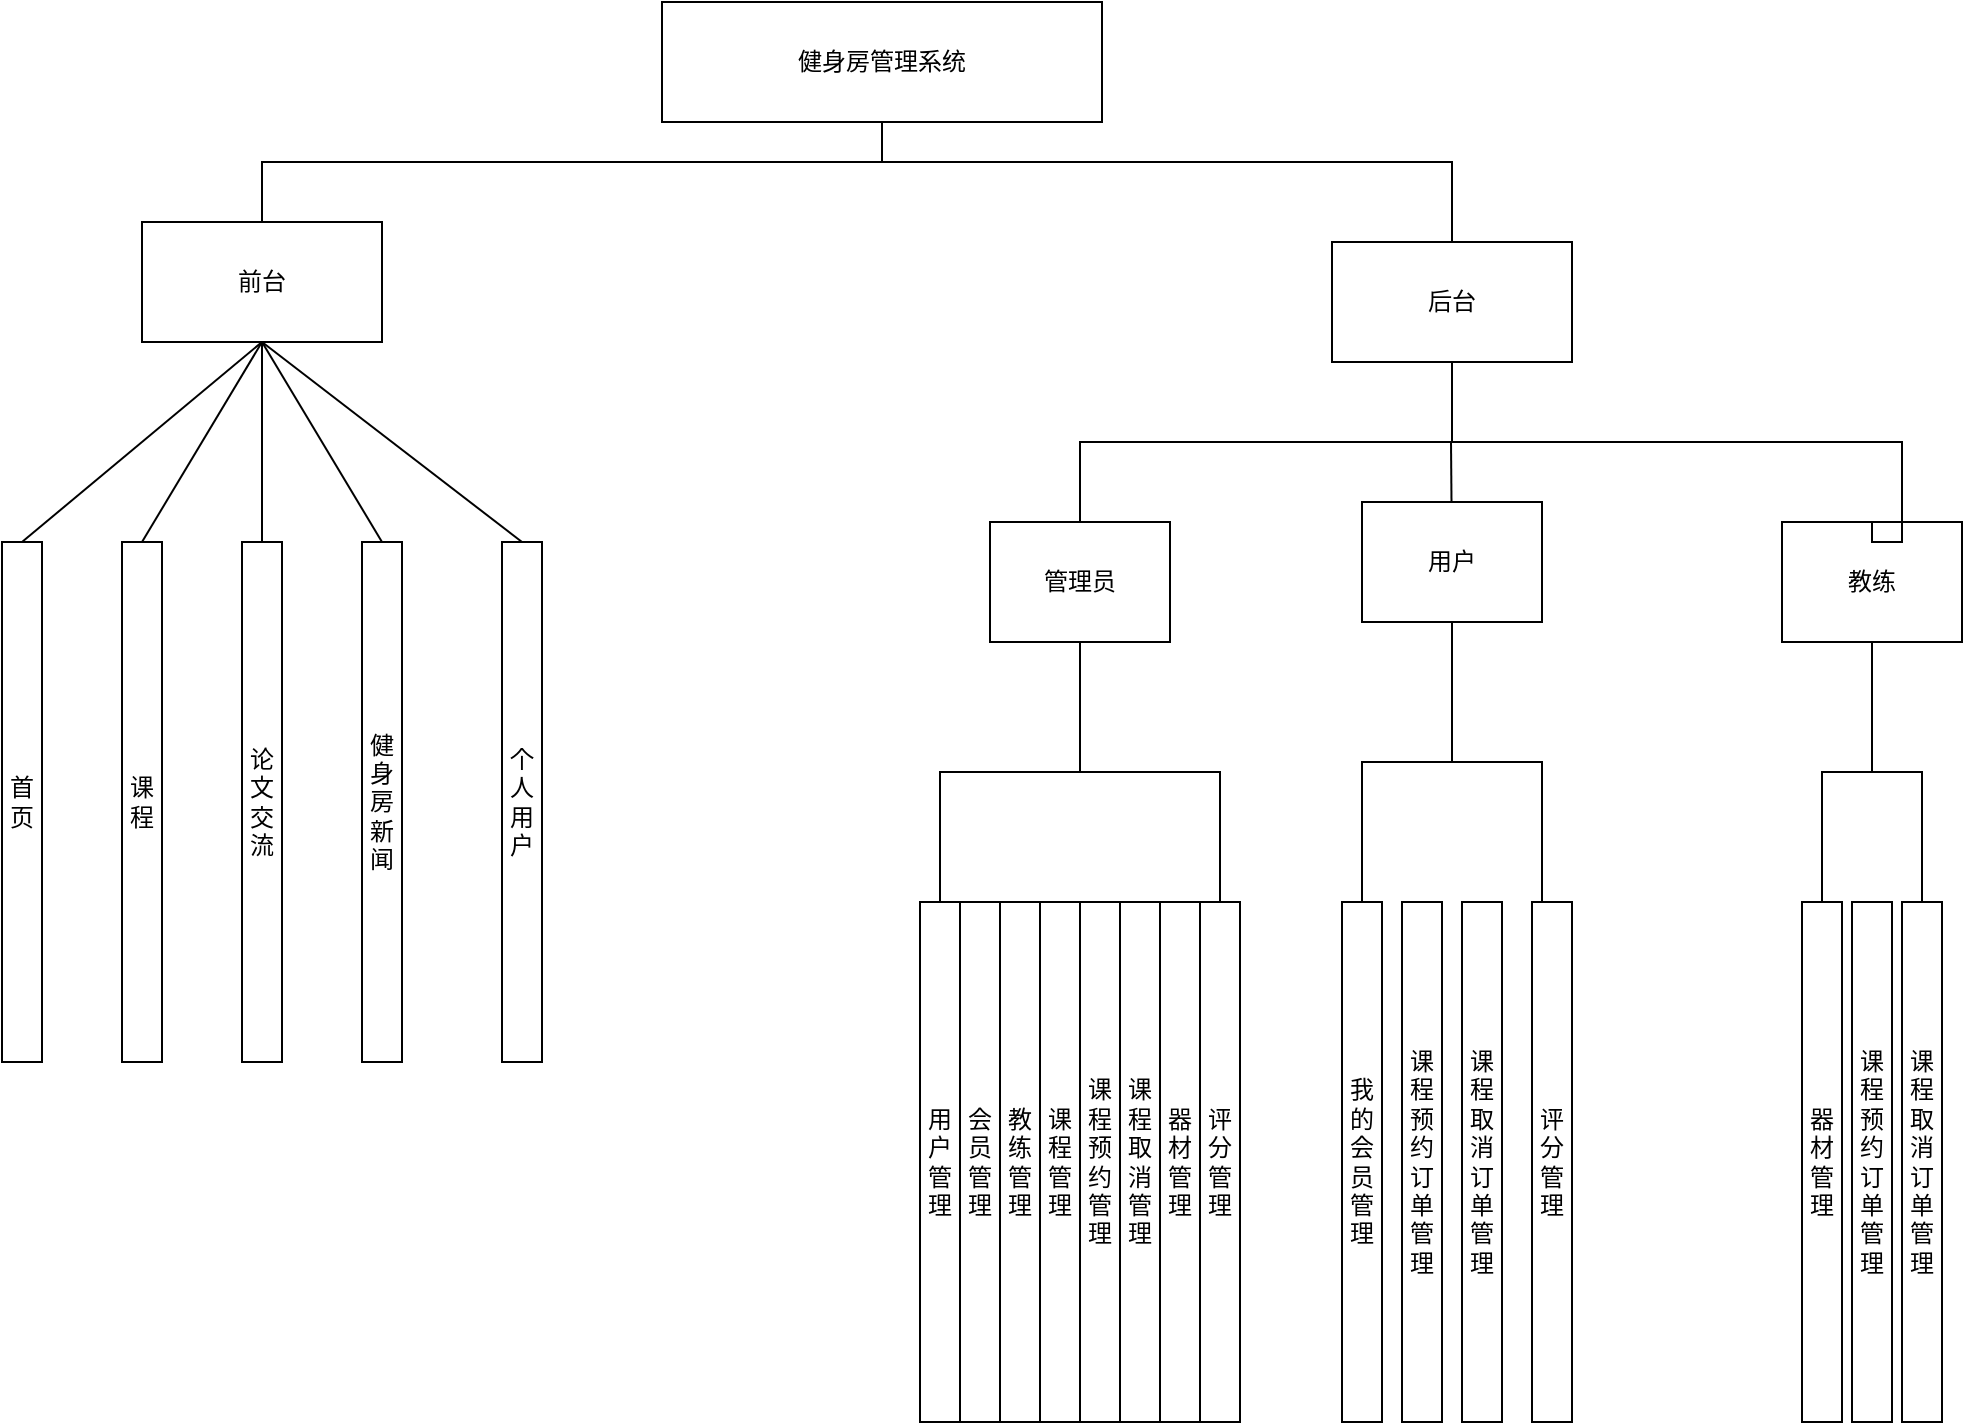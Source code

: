 <mxfile version="21.2.9" type="github">
  <diagram id="C5RBs43oDa-KdzZeNtuy" name="Page-1">
    <mxGraphModel dx="1877" dy="549" grid="1" gridSize="10" guides="1" tooltips="1" connect="1" arrows="1" fold="1" page="1" pageScale="1" pageWidth="827" pageHeight="1169" math="0" shadow="0">
      <root>
        <mxCell id="WIyWlLk6GJQsqaUBKTNV-0" />
        <mxCell id="WIyWlLk6GJQsqaUBKTNV-1" parent="WIyWlLk6GJQsqaUBKTNV-0" />
        <mxCell id="nZ51j15sCDu5E5TrFc1G-3" style="edgeStyle=orthogonalEdgeStyle;rounded=0;orthogonalLoop=1;jettySize=auto;html=1;endArrow=none;endFill=0;" parent="WIyWlLk6GJQsqaUBKTNV-1" source="nZ51j15sCDu5E5TrFc1G-0" target="nZ51j15sCDu5E5TrFc1G-1" edge="1">
          <mxGeometry relative="1" as="geometry">
            <mxPoint x="360" y="140" as="targetPoint" />
            <Array as="points">
              <mxPoint x="360" y="130" />
              <mxPoint x="50" y="130" />
            </Array>
          </mxGeometry>
        </mxCell>
        <mxCell id="nZ51j15sCDu5E5TrFc1G-0" value="健身房管理系统" style="rounded=0;whiteSpace=wrap;html=1;" parent="WIyWlLk6GJQsqaUBKTNV-1" vertex="1">
          <mxGeometry x="250" y="50" width="220" height="60" as="geometry" />
        </mxCell>
        <mxCell id="nZ51j15sCDu5E5TrFc1G-1" value="前台" style="rounded=0;whiteSpace=wrap;html=1;" parent="WIyWlLk6GJQsqaUBKTNV-1" vertex="1">
          <mxGeometry x="-10" y="160" width="120" height="60" as="geometry" />
        </mxCell>
        <mxCell id="nZ51j15sCDu5E5TrFc1G-2" value="后台" style="rounded=0;whiteSpace=wrap;html=1;" parent="WIyWlLk6GJQsqaUBKTNV-1" vertex="1">
          <mxGeometry x="585" y="170" width="120" height="60" as="geometry" />
        </mxCell>
        <mxCell id="nZ51j15sCDu5E5TrFc1G-4" value="" style="endArrow=none;html=1;rounded=0;entryX=0.5;entryY=0;entryDx=0;entryDy=0;edgeStyle=orthogonalEdgeStyle;endFill=0;" parent="WIyWlLk6GJQsqaUBKTNV-1" target="nZ51j15sCDu5E5TrFc1G-2" edge="1">
          <mxGeometry width="50" height="50" relative="1" as="geometry">
            <mxPoint x="360" y="110" as="sourcePoint" />
            <mxPoint x="440" y="260" as="targetPoint" />
            <Array as="points">
              <mxPoint x="360" y="130" />
              <mxPoint x="645" y="130" />
            </Array>
          </mxGeometry>
        </mxCell>
        <mxCell id="nZ51j15sCDu5E5TrFc1G-5" value="首页" style="rounded=0;whiteSpace=wrap;html=1;" parent="WIyWlLk6GJQsqaUBKTNV-1" vertex="1">
          <mxGeometry x="-80" y="320" width="20" height="260" as="geometry" />
        </mxCell>
        <mxCell id="nZ51j15sCDu5E5TrFc1G-6" value="课程" style="rounded=0;whiteSpace=wrap;html=1;" parent="WIyWlLk6GJQsqaUBKTNV-1" vertex="1">
          <mxGeometry x="-20" y="320" width="20" height="260" as="geometry" />
        </mxCell>
        <mxCell id="nZ51j15sCDu5E5TrFc1G-7" value="论文交流" style="rounded=0;whiteSpace=wrap;html=1;" parent="WIyWlLk6GJQsqaUBKTNV-1" vertex="1">
          <mxGeometry x="40" y="320" width="20" height="260" as="geometry" />
        </mxCell>
        <mxCell id="nZ51j15sCDu5E5TrFc1G-8" value="健身房新闻" style="rounded=0;whiteSpace=wrap;html=1;" parent="WIyWlLk6GJQsqaUBKTNV-1" vertex="1">
          <mxGeometry x="100" y="320" width="20" height="260" as="geometry" />
        </mxCell>
        <mxCell id="nZ51j15sCDu5E5TrFc1G-9" value="个人用户" style="rounded=0;whiteSpace=wrap;html=1;" parent="WIyWlLk6GJQsqaUBKTNV-1" vertex="1">
          <mxGeometry x="170" y="320" width="20" height="260" as="geometry" />
        </mxCell>
        <mxCell id="nZ51j15sCDu5E5TrFc1G-10" value="" style="endArrow=none;html=1;rounded=0;exitX=0.5;exitY=1;exitDx=0;exitDy=0;entryX=0.5;entryY=0;entryDx=0;entryDy=0;endFill=0;" parent="WIyWlLk6GJQsqaUBKTNV-1" source="nZ51j15sCDu5E5TrFc1G-1" target="nZ51j15sCDu5E5TrFc1G-5" edge="1">
          <mxGeometry width="50" height="50" relative="1" as="geometry">
            <mxPoint x="360" y="370" as="sourcePoint" />
            <mxPoint x="410" y="320" as="targetPoint" />
          </mxGeometry>
        </mxCell>
        <mxCell id="nZ51j15sCDu5E5TrFc1G-11" value="" style="endArrow=none;html=1;rounded=0;entryX=0.5;entryY=0;entryDx=0;entryDy=0;endFill=0;" parent="WIyWlLk6GJQsqaUBKTNV-1" target="nZ51j15sCDu5E5TrFc1G-6" edge="1">
          <mxGeometry width="50" height="50" relative="1" as="geometry">
            <mxPoint x="50" y="220" as="sourcePoint" />
            <mxPoint x="410" y="320" as="targetPoint" />
          </mxGeometry>
        </mxCell>
        <mxCell id="nZ51j15sCDu5E5TrFc1G-12" value="" style="endArrow=none;html=1;rounded=0;exitX=0.5;exitY=1;exitDx=0;exitDy=0;entryX=0.5;entryY=0;entryDx=0;entryDy=0;endFill=0;" parent="WIyWlLk6GJQsqaUBKTNV-1" source="nZ51j15sCDu5E5TrFc1G-1" target="nZ51j15sCDu5E5TrFc1G-7" edge="1">
          <mxGeometry width="50" height="50" relative="1" as="geometry">
            <mxPoint x="360" y="370" as="sourcePoint" />
            <mxPoint x="410" y="320" as="targetPoint" />
          </mxGeometry>
        </mxCell>
        <mxCell id="nZ51j15sCDu5E5TrFc1G-13" value="" style="endArrow=none;html=1;rounded=0;entryX=0.5;entryY=0;entryDx=0;entryDy=0;" parent="WIyWlLk6GJQsqaUBKTNV-1" target="nZ51j15sCDu5E5TrFc1G-8" edge="1">
          <mxGeometry width="50" height="50" relative="1" as="geometry">
            <mxPoint x="50" y="220" as="sourcePoint" />
            <mxPoint x="410" y="220" as="targetPoint" />
          </mxGeometry>
        </mxCell>
        <mxCell id="nZ51j15sCDu5E5TrFc1G-14" value="" style="endArrow=none;html=1;rounded=0;entryX=0.5;entryY=0;entryDx=0;entryDy=0;" parent="WIyWlLk6GJQsqaUBKTNV-1" target="nZ51j15sCDu5E5TrFc1G-9" edge="1">
          <mxGeometry width="50" height="50" relative="1" as="geometry">
            <mxPoint x="50" y="220" as="sourcePoint" />
            <mxPoint x="410" y="220" as="targetPoint" />
          </mxGeometry>
        </mxCell>
        <mxCell id="nZ51j15sCDu5E5TrFc1G-15" value="管理员" style="rounded=0;whiteSpace=wrap;html=1;" parent="WIyWlLk6GJQsqaUBKTNV-1" vertex="1">
          <mxGeometry x="414" y="310" width="90" height="60" as="geometry" />
        </mxCell>
        <mxCell id="nZ51j15sCDu5E5TrFc1G-25" value="教练" style="rounded=0;whiteSpace=wrap;html=1;" parent="WIyWlLk6GJQsqaUBKTNV-1" vertex="1">
          <mxGeometry x="810" y="310" width="90" height="60" as="geometry" />
        </mxCell>
        <mxCell id="nZ51j15sCDu5E5TrFc1G-27" value="会员管理" style="rounded=0;whiteSpace=wrap;html=1;" parent="WIyWlLk6GJQsqaUBKTNV-1" vertex="1">
          <mxGeometry x="399" y="500" width="20" height="260" as="geometry" />
        </mxCell>
        <mxCell id="nZ51j15sCDu5E5TrFc1G-28" value="用户管理" style="rounded=0;whiteSpace=wrap;html=1;" parent="WIyWlLk6GJQsqaUBKTNV-1" vertex="1">
          <mxGeometry x="379" y="500" width="20" height="260" as="geometry" />
        </mxCell>
        <mxCell id="nZ51j15sCDu5E5TrFc1G-29" value="教练管理" style="rounded=0;whiteSpace=wrap;html=1;" parent="WIyWlLk6GJQsqaUBKTNV-1" vertex="1">
          <mxGeometry x="419" y="500" width="20" height="260" as="geometry" />
        </mxCell>
        <mxCell id="nZ51j15sCDu5E5TrFc1G-30" value="课程管理" style="rounded=0;whiteSpace=wrap;html=1;" parent="WIyWlLk6GJQsqaUBKTNV-1" vertex="1">
          <mxGeometry x="439" y="500" width="20" height="260" as="geometry" />
        </mxCell>
        <mxCell id="nZ51j15sCDu5E5TrFc1G-31" value="课程取消管理" style="rounded=0;whiteSpace=wrap;html=1;" parent="WIyWlLk6GJQsqaUBKTNV-1" vertex="1">
          <mxGeometry x="479" y="500" width="20" height="260" as="geometry" />
        </mxCell>
        <mxCell id="nZ51j15sCDu5E5TrFc1G-32" value="课程预约管理" style="rounded=0;whiteSpace=wrap;html=1;" parent="WIyWlLk6GJQsqaUBKTNV-1" vertex="1">
          <mxGeometry x="459" y="500" width="20" height="260" as="geometry" />
        </mxCell>
        <mxCell id="nZ51j15sCDu5E5TrFc1G-33" value="器材管理" style="rounded=0;whiteSpace=wrap;html=1;" parent="WIyWlLk6GJQsqaUBKTNV-1" vertex="1">
          <mxGeometry x="499" y="500" width="20" height="260" as="geometry" />
        </mxCell>
        <mxCell id="nZ51j15sCDu5E5TrFc1G-34" value="评分管理" style="rounded=0;whiteSpace=wrap;html=1;" parent="WIyWlLk6GJQsqaUBKTNV-1" vertex="1">
          <mxGeometry x="519" y="500" width="20" height="260" as="geometry" />
        </mxCell>
        <mxCell id="nZ51j15sCDu5E5TrFc1G-38" value="" style="endArrow=none;html=1;rounded=0;entryX=0.5;entryY=1;entryDx=0;entryDy=0;exitX=0.5;exitY=0;exitDx=0;exitDy=0;edgeStyle=orthogonalEdgeStyle;" parent="WIyWlLk6GJQsqaUBKTNV-1" source="nZ51j15sCDu5E5TrFc1G-15" target="nZ51j15sCDu5E5TrFc1G-2" edge="1">
          <mxGeometry width="50" height="50" relative="1" as="geometry">
            <mxPoint x="690" y="370" as="sourcePoint" />
            <mxPoint x="740" y="320" as="targetPoint" />
          </mxGeometry>
        </mxCell>
        <mxCell id="nZ51j15sCDu5E5TrFc1G-40" value="" style="endArrow=none;html=1;rounded=0;entryX=0.5;entryY=1;entryDx=0;entryDy=0;exitX=0.5;exitY=0;exitDx=0;exitDy=0;edgeStyle=orthogonalEdgeStyle;" parent="WIyWlLk6GJQsqaUBKTNV-1" source="nZ51j15sCDu5E5TrFc1G-25" target="nZ51j15sCDu5E5TrFc1G-2" edge="1">
          <mxGeometry width="50" height="50" relative="1" as="geometry">
            <mxPoint x="630" y="370" as="sourcePoint" />
            <mxPoint x="680" y="320" as="targetPoint" />
            <Array as="points">
              <mxPoint x="870" y="320" />
              <mxPoint x="870" y="270" />
              <mxPoint x="645" y="270" />
            </Array>
          </mxGeometry>
        </mxCell>
        <mxCell id="nZ51j15sCDu5E5TrFc1G-41" value="课程取消订单管理" style="rounded=0;whiteSpace=wrap;html=1;" parent="WIyWlLk6GJQsqaUBKTNV-1" vertex="1">
          <mxGeometry x="650" y="500" width="20" height="260" as="geometry" />
        </mxCell>
        <mxCell id="nZ51j15sCDu5E5TrFc1G-42" value="我的会员管理" style="rounded=0;whiteSpace=wrap;html=1;" parent="WIyWlLk6GJQsqaUBKTNV-1" vertex="1">
          <mxGeometry x="590" y="500" width="20" height="260" as="geometry" />
        </mxCell>
        <mxCell id="nZ51j15sCDu5E5TrFc1G-43" value="课程预约订单管理" style="rounded=0;whiteSpace=wrap;html=1;" parent="WIyWlLk6GJQsqaUBKTNV-1" vertex="1">
          <mxGeometry x="620" y="500" width="20" height="260" as="geometry" />
        </mxCell>
        <mxCell id="nZ51j15sCDu5E5TrFc1G-44" value="评分管理" style="rounded=0;whiteSpace=wrap;html=1;" parent="WIyWlLk6GJQsqaUBKTNV-1" vertex="1">
          <mxGeometry x="685" y="500" width="20" height="260" as="geometry" />
        </mxCell>
        <mxCell id="nZ51j15sCDu5E5TrFc1G-45" value="课程预约订单管理" style="rounded=0;whiteSpace=wrap;html=1;" parent="WIyWlLk6GJQsqaUBKTNV-1" vertex="1">
          <mxGeometry x="845" y="500" width="20" height="260" as="geometry" />
        </mxCell>
        <mxCell id="nZ51j15sCDu5E5TrFc1G-46" value="器材管理" style="rounded=0;whiteSpace=wrap;html=1;" parent="WIyWlLk6GJQsqaUBKTNV-1" vertex="1">
          <mxGeometry x="820" y="500" width="20" height="260" as="geometry" />
        </mxCell>
        <mxCell id="nZ51j15sCDu5E5TrFc1G-47" value="课程取消订单管理" style="rounded=0;whiteSpace=wrap;html=1;" parent="WIyWlLk6GJQsqaUBKTNV-1" vertex="1">
          <mxGeometry x="870" y="500" width="20" height="260" as="geometry" />
        </mxCell>
        <mxCell id="nZ51j15sCDu5E5TrFc1G-50" value="" style="endArrow=none;html=1;rounded=0;entryX=0.5;entryY=1;entryDx=0;entryDy=0;exitX=0.5;exitY=0;exitDx=0;exitDy=0;edgeStyle=orthogonalEdgeStyle;" parent="WIyWlLk6GJQsqaUBKTNV-1" source="nZ51j15sCDu5E5TrFc1G-42" target="nZ51j15sCDu5E5TrFc1G-24" edge="1">
          <mxGeometry width="50" height="50" relative="1" as="geometry">
            <mxPoint x="980" y="570" as="sourcePoint" />
            <mxPoint x="1030" y="520" as="targetPoint" />
          </mxGeometry>
        </mxCell>
        <mxCell id="nZ51j15sCDu5E5TrFc1G-51" value="" style="endArrow=none;html=1;rounded=0;entryX=0.5;entryY=1;entryDx=0;entryDy=0;exitX=0.5;exitY=0;exitDx=0;exitDy=0;exitPerimeter=0;edgeStyle=orthogonalEdgeStyle;" parent="WIyWlLk6GJQsqaUBKTNV-1" source="nZ51j15sCDu5E5TrFc1G-44" target="nZ51j15sCDu5E5TrFc1G-24" edge="1">
          <mxGeometry width="50" height="50" relative="1" as="geometry">
            <mxPoint x="940" y="450" as="sourcePoint" />
            <mxPoint x="1030" y="520" as="targetPoint" />
            <Array as="points">
              <mxPoint x="690" y="500" />
              <mxPoint x="690" y="430" />
              <mxPoint x="645" y="430" />
            </Array>
          </mxGeometry>
        </mxCell>
        <mxCell id="nZ51j15sCDu5E5TrFc1G-52" value="" style="endArrow=none;html=1;rounded=0;entryX=0.5;entryY=1;entryDx=0;entryDy=0;exitX=0.5;exitY=0;exitDx=0;exitDy=0;edgeStyle=orthogonalEdgeStyle;" parent="WIyWlLk6GJQsqaUBKTNV-1" source="nZ51j15sCDu5E5TrFc1G-46" target="nZ51j15sCDu5E5TrFc1G-25" edge="1">
          <mxGeometry width="50" height="50" relative="1" as="geometry">
            <mxPoint x="1100" y="450" as="sourcePoint" />
            <mxPoint x="1030" y="520" as="targetPoint" />
          </mxGeometry>
        </mxCell>
        <mxCell id="nZ51j15sCDu5E5TrFc1G-53" value="" style="endArrow=none;html=1;rounded=0;entryX=0.5;entryY=1;entryDx=0;entryDy=0;exitX=0.5;exitY=0;exitDx=0;exitDy=0;edgeStyle=orthogonalEdgeStyle;" parent="WIyWlLk6GJQsqaUBKTNV-1" source="nZ51j15sCDu5E5TrFc1G-47" target="nZ51j15sCDu5E5TrFc1G-25" edge="1">
          <mxGeometry width="50" height="50" relative="1" as="geometry">
            <mxPoint x="980" y="570" as="sourcePoint" />
            <mxPoint x="1110" y="370" as="targetPoint" />
          </mxGeometry>
        </mxCell>
        <mxCell id="nZ51j15sCDu5E5TrFc1G-57" value="" style="endArrow=none;html=1;rounded=0;entryX=0.5;entryY=1;entryDx=0;entryDy=0;exitX=0.5;exitY=0;exitDx=0;exitDy=0;edgeStyle=orthogonalEdgeStyle;" parent="WIyWlLk6GJQsqaUBKTNV-1" source="nZ51j15sCDu5E5TrFc1G-28" target="nZ51j15sCDu5E5TrFc1G-15" edge="1">
          <mxGeometry width="50" height="50" relative="1" as="geometry">
            <mxPoint x="610" y="500" as="sourcePoint" />
            <mxPoint x="660" y="450" as="targetPoint" />
          </mxGeometry>
        </mxCell>
        <mxCell id="nZ51j15sCDu5E5TrFc1G-58" value="" style="endArrow=none;html=1;rounded=0;entryX=0.5;entryY=1;entryDx=0;entryDy=0;exitX=0.5;exitY=0;exitDx=0;exitDy=0;edgeStyle=orthogonalEdgeStyle;" parent="WIyWlLk6GJQsqaUBKTNV-1" source="nZ51j15sCDu5E5TrFc1G-34" target="nZ51j15sCDu5E5TrFc1G-15" edge="1">
          <mxGeometry width="50" height="50" relative="1" as="geometry">
            <mxPoint x="610" y="500" as="sourcePoint" />
            <mxPoint x="660" y="450" as="targetPoint" />
          </mxGeometry>
        </mxCell>
        <mxCell id="nZ51j15sCDu5E5TrFc1G-59" value="" style="endArrow=none;html=1;rounded=0;" parent="WIyWlLk6GJQsqaUBKTNV-1" source="nZ51j15sCDu5E5TrFc1G-24" edge="1">
          <mxGeometry width="50" height="50" relative="1" as="geometry">
            <mxPoint x="644.5" y="320" as="sourcePoint" />
            <mxPoint x="644.5" y="270" as="targetPoint" />
            <Array as="points" />
          </mxGeometry>
        </mxCell>
        <mxCell id="nZ51j15sCDu5E5TrFc1G-60" value="" style="endArrow=none;html=1;rounded=0;" parent="WIyWlLk6GJQsqaUBKTNV-1" target="nZ51j15sCDu5E5TrFc1G-24" edge="1">
          <mxGeometry width="50" height="50" relative="1" as="geometry">
            <mxPoint x="644.5" y="320" as="sourcePoint" />
            <mxPoint x="644.5" y="270" as="targetPoint" />
            <Array as="points">
              <mxPoint x="644.5" y="300" />
            </Array>
          </mxGeometry>
        </mxCell>
        <mxCell id="nZ51j15sCDu5E5TrFc1G-24" value="用户" style="rounded=0;whiteSpace=wrap;html=1;" parent="WIyWlLk6GJQsqaUBKTNV-1" vertex="1">
          <mxGeometry x="600" y="300" width="90" height="60" as="geometry" />
        </mxCell>
      </root>
    </mxGraphModel>
  </diagram>
</mxfile>
